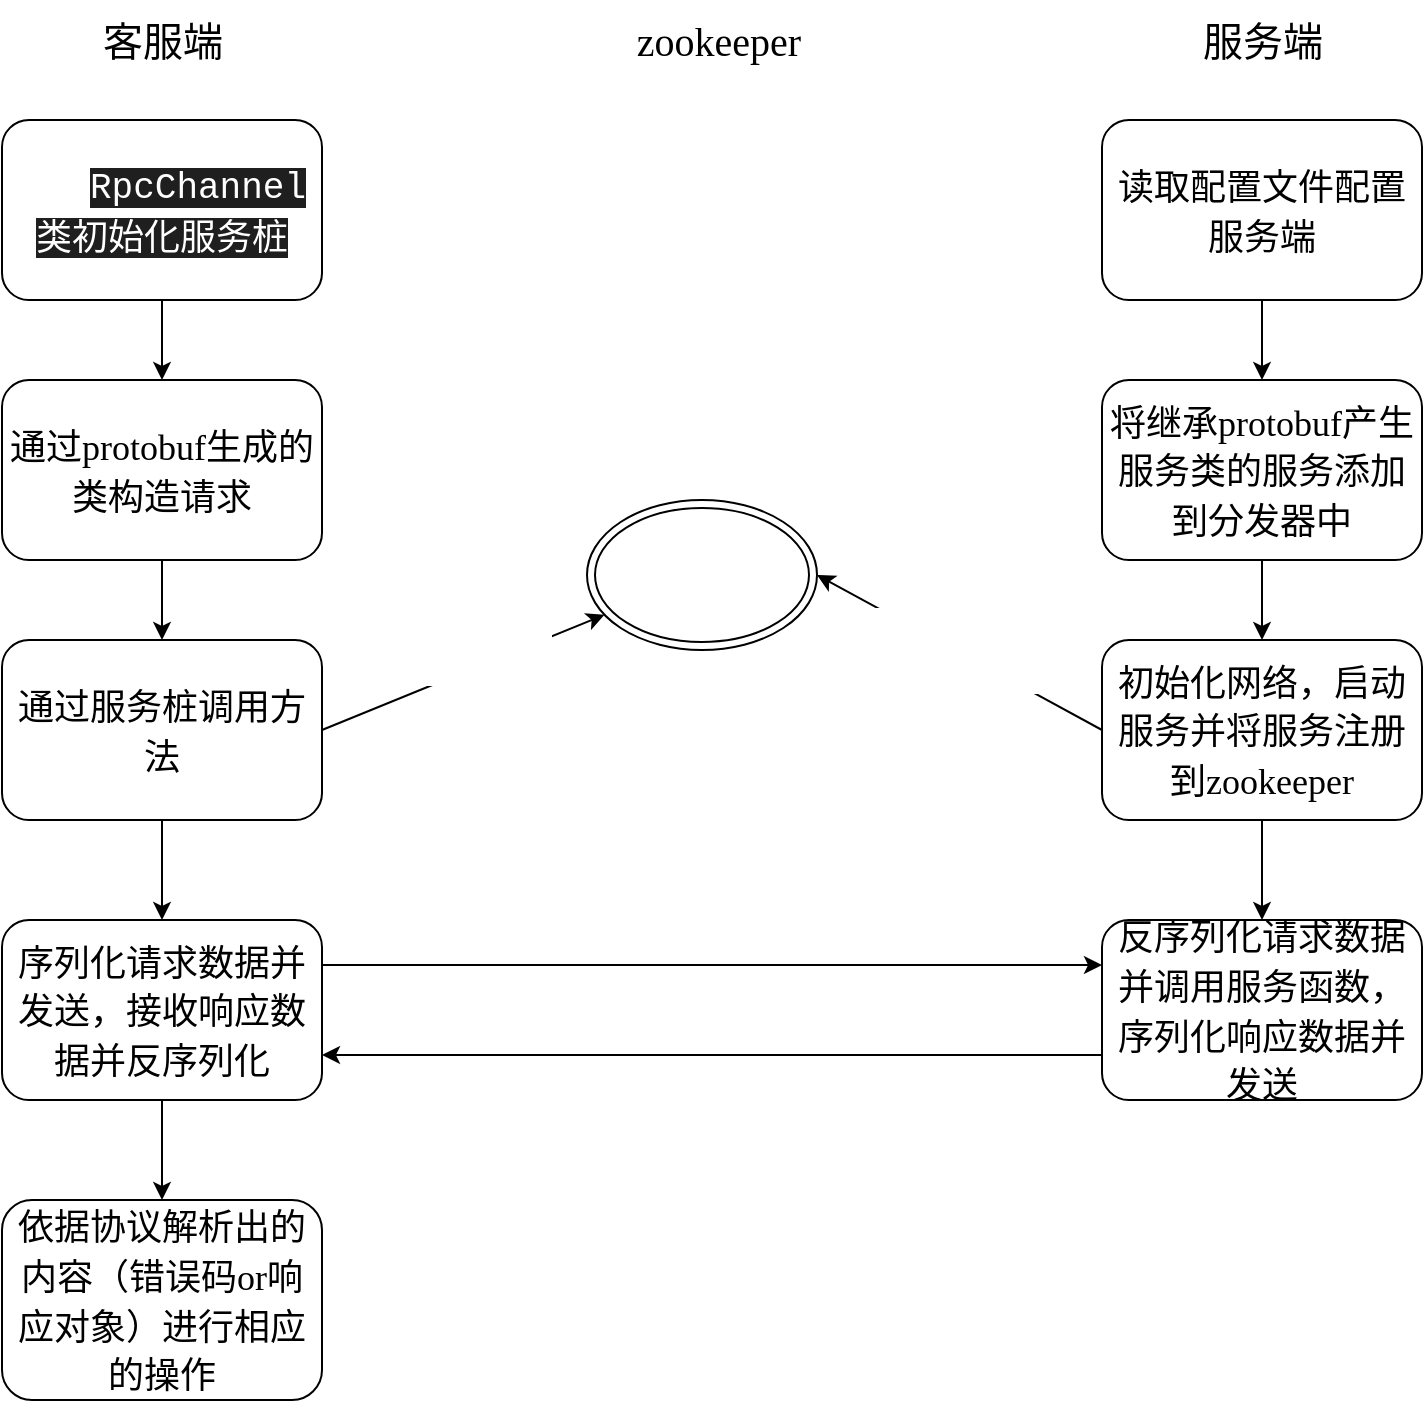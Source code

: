 <mxfile>
    <diagram id="L74JEpkO9DgpTOGVz_7I" name="第 1 页">
        <mxGraphModel dx="1129" dy="802" grid="1" gridSize="10" guides="1" tooltips="1" connect="1" arrows="1" fold="1" page="1" pageScale="1" pageWidth="827" pageHeight="1169" math="0" shadow="0">
            <root>
                <mxCell id="0"/>
                <mxCell id="1" parent="0"/>
                <mxCell id="3" value="客服端" style="text;html=1;align=center;verticalAlign=middle;resizable=0;points=[];autosize=1;strokeColor=none;fillColor=none;fontSize=20;fontFamily=Verdana;sketch=1;hachureGap=4;jiggle=2;curveFitting=1;rounded=0;" parent="1" vertex="1">
                    <mxGeometry x="90" y="80" width="80" height="40" as="geometry"/>
                </mxCell>
                <mxCell id="4" value="服务端" style="text;html=1;align=center;verticalAlign=middle;resizable=0;points=[];autosize=1;strokeColor=none;fillColor=none;fontSize=20;fontFamily=Verdana;sketch=1;hachureGap=4;jiggle=2;curveFitting=1;rounded=0;" parent="1" vertex="1">
                    <mxGeometry x="640" y="80" width="80" height="40" as="geometry"/>
                </mxCell>
                <mxCell id="5" value="zookeeper" style="text;html=1;align=center;verticalAlign=middle;resizable=0;points=[];autosize=1;strokeColor=none;fillColor=none;fontSize=20;fontFamily=Verdana;sketch=1;hachureGap=4;jiggle=2;curveFitting=1;rounded=0;" parent="1" vertex="1">
                    <mxGeometry x="342.5" y="80" width="130" height="40" as="geometry"/>
                </mxCell>
                <mxCell id="12" value="" style="edgeStyle=none;hachureGap=4;html=1;fontFamily=Garamond;fontSize=20;fontColor=#FFFFFF;" parent="1" source="8" target="10" edge="1">
                    <mxGeometry relative="1" as="geometry"/>
                </mxCell>
                <mxCell id="8" value="&lt;font color=&quot;#ffffff&quot; style=&quot;font-size: 18px;&quot;&gt;使用&lt;span style=&quot;background-color: rgb(31, 31, 31); font-family: Menlo, Monaco, &amp;quot;Courier New&amp;quot;, monospace;&quot;&gt;RpcChannel&lt;/span&gt;&lt;span style=&quot;background-color: rgb(31, 31, 31);&quot;&gt;类初始化服务桩&lt;/span&gt;&lt;/font&gt;" style="whiteSpace=wrap;html=1;rounded=1;hachureGap=4;fontFamily=Garamond;fontSize=20;fontSource=https%3A%2F%2Ffonts.googleapis.com%2Fcss%3Ffamily%3DArchitects%2BDaughter;" parent="1" vertex="1">
                    <mxGeometry x="50" y="140" width="160" height="90" as="geometry"/>
                </mxCell>
                <mxCell id="13" value="" style="edgeStyle=none;sketch=0;hachureGap=4;jiggle=2;curveFitting=1;html=1;fontFamily=Garamond;fontSize=20;fontColor=#FFFFFF;" parent="1" source="10" target="11" edge="1">
                    <mxGeometry relative="1" as="geometry"/>
                </mxCell>
                <mxCell id="10" value="&lt;font style=&quot;font-size: 18px;&quot;&gt;通过protobuf生成的类构造请求&lt;/font&gt;" style="whiteSpace=wrap;html=1;rounded=1;hachureGap=4;fontFamily=Garamond;fontSize=20;fontSource=https%3A%2F%2Ffonts.googleapis.com%2Fcss%3Ffamily%3DArchitects%2BDaughter;" parent="1" vertex="1">
                    <mxGeometry x="50" y="270" width="160" height="90" as="geometry"/>
                </mxCell>
                <mxCell id="17" style="edgeStyle=none;sketch=0;hachureGap=4;jiggle=2;curveFitting=1;html=1;exitX=1;exitY=0.5;exitDx=0;exitDy=0;fontFamily=Garamond;fontSize=12;fontColor=#FFFFFF;" parent="1" source="11" target="16" edge="1">
                    <mxGeometry relative="1" as="geometry"/>
                </mxCell>
                <mxCell id="18" value="从zookeeper中获取&lt;br&gt;服务的地址" style="edgeLabel;html=1;align=center;verticalAlign=middle;resizable=0;points=[];fontSize=12;fontFamily=Garamond;fontColor=#FFFFFF;" parent="17" vertex="1" connectable="0">
                    <mxGeometry x="0.163" relative="1" as="geometry">
                        <mxPoint x="-16" y="-4" as="offset"/>
                    </mxGeometry>
                </mxCell>
                <mxCell id="27" value="" style="edgeStyle=none;sketch=0;hachureGap=4;jiggle=2;curveFitting=1;html=1;fontFamily=Garamond;fontSize=12;fontColor=#FFFFFF;" parent="1" source="11" target="26" edge="1">
                    <mxGeometry relative="1" as="geometry"/>
                </mxCell>
                <mxCell id="11" value="&lt;font style=&quot;font-size: 18px;&quot;&gt;通过服务桩调用方法&lt;/font&gt;" style="whiteSpace=wrap;html=1;rounded=1;hachureGap=4;fontFamily=Garamond;fontSize=20;fontSource=https%3A%2F%2Ffonts.googleapis.com%2Fcss%3Ffamily%3DArchitects%2BDaughter;" parent="1" vertex="1">
                    <mxGeometry x="50" y="400" width="160" height="90" as="geometry"/>
                </mxCell>
                <mxCell id="16" value="&lt;font style=&quot;font-size: 12px;&quot;&gt;zookeeper文件配置中心&lt;/font&gt;" style="ellipse;shape=doubleEllipse;whiteSpace=wrap;html=1;sketch=0;hachureGap=4;jiggle=2;curveFitting=1;fontFamily=Garamond;fontSize=20;fontColor=#FFFFFF;" parent="1" vertex="1">
                    <mxGeometry x="342.5" y="330" width="115" height="75" as="geometry"/>
                </mxCell>
                <mxCell id="21" value="" style="edgeStyle=none;sketch=0;hachureGap=4;jiggle=2;curveFitting=1;html=1;fontFamily=Garamond;fontSize=18;fontColor=#FFFFFF;" parent="1" source="19" target="20" edge="1">
                    <mxGeometry relative="1" as="geometry"/>
                </mxCell>
                <mxCell id="19" value="&lt;font style=&quot;font-size: 18px;&quot;&gt;读取配置文件配置服务端&lt;/font&gt;" style="whiteSpace=wrap;html=1;rounded=1;hachureGap=4;fontFamily=Garamond;fontSize=20;fontSource=https%3A%2F%2Ffonts.googleapis.com%2Fcss%3Ffamily%3DArchitects%2BDaughter;" parent="1" vertex="1">
                    <mxGeometry x="600" y="140" width="160" height="90" as="geometry"/>
                </mxCell>
                <mxCell id="23" value="" style="edgeStyle=none;sketch=0;hachureGap=4;jiggle=2;curveFitting=1;html=1;fontFamily=Garamond;fontSize=18;fontColor=#FFFFFF;" parent="1" source="20" target="22" edge="1">
                    <mxGeometry relative="1" as="geometry"/>
                </mxCell>
                <mxCell id="20" value="&lt;font style=&quot;font-size: 18px;&quot;&gt;将继承protobuf产生服务类的服务添加到分发器中&lt;/font&gt;" style="whiteSpace=wrap;html=1;rounded=1;hachureGap=4;fontFamily=Garamond;fontSize=20;fontSource=https%3A%2F%2Ffonts.googleapis.com%2Fcss%3Ffamily%3DArchitects%2BDaughter;" parent="1" vertex="1">
                    <mxGeometry x="600" y="270" width="160" height="90" as="geometry"/>
                </mxCell>
                <mxCell id="24" style="edgeStyle=none;sketch=0;hachureGap=4;jiggle=2;curveFitting=1;html=1;exitX=0;exitY=0.5;exitDx=0;exitDy=0;entryX=1;entryY=0.5;entryDx=0;entryDy=0;fontFamily=Garamond;fontSize=18;fontColor=#FFFFFF;" parent="1" source="22" target="16" edge="1">
                    <mxGeometry relative="1" as="geometry"/>
                </mxCell>
                <mxCell id="25" value="&lt;font style=&quot;font-size: 12px;&quot;&gt;将服务端的服务注册&lt;br&gt;到zookeeper&lt;/font&gt;" style="edgeLabel;html=1;align=center;verticalAlign=middle;resizable=0;points=[];fontSize=18;fontFamily=Garamond;fontColor=#FFFFFF;" parent="24" vertex="1" connectable="0">
                    <mxGeometry x="-0.01" y="-2" relative="1" as="geometry">
                        <mxPoint as="offset"/>
                    </mxGeometry>
                </mxCell>
                <mxCell id="29" value="" style="edgeStyle=none;sketch=0;hachureGap=4;jiggle=2;curveFitting=1;html=1;fontFamily=Garamond;fontSize=12;fontColor=#FFFFFF;" parent="1" source="22" target="28" edge="1">
                    <mxGeometry relative="1" as="geometry"/>
                </mxCell>
                <mxCell id="22" value="&lt;span style=&quot;font-size: 18px;&quot;&gt;初始化网络，启动服务并将服务注册到zookeeper&lt;/span&gt;" style="whiteSpace=wrap;html=1;rounded=1;hachureGap=4;fontFamily=Garamond;fontSize=20;fontSource=https%3A%2F%2Ffonts.googleapis.com%2Fcss%3Ffamily%3DArchitects%2BDaughter;" parent="1" vertex="1">
                    <mxGeometry x="600" y="400" width="160" height="90" as="geometry"/>
                </mxCell>
                <mxCell id="31" value="" style="edgeStyle=none;sketch=0;hachureGap=4;jiggle=2;curveFitting=1;html=1;fontFamily=Garamond;fontSize=12;fontColor=#FFFFFF;" parent="1" source="26" target="30" edge="1">
                    <mxGeometry relative="1" as="geometry"/>
                </mxCell>
                <mxCell id="33" style="edgeStyle=none;sketch=0;hachureGap=4;jiggle=2;curveFitting=1;html=1;exitX=1;exitY=0.25;exitDx=0;exitDy=0;entryX=0;entryY=0.25;entryDx=0;entryDy=0;fontFamily=Garamond;fontSize=12;fontColor=#FFFFFF;" parent="1" source="26" target="28" edge="1">
                    <mxGeometry relative="1" as="geometry"/>
                </mxCell>
                <mxCell id="26" value="&lt;span style=&quot;font-size: 18px;&quot;&gt;序列化请求数据并发送，接收响应数据并反序列化&lt;/span&gt;" style="whiteSpace=wrap;html=1;rounded=1;hachureGap=4;fontFamily=Garamond;fontSize=20;fontSource=https%3A%2F%2Ffonts.googleapis.com%2Fcss%3Ffamily%3DArchitects%2BDaughter;" parent="1" vertex="1">
                    <mxGeometry x="50" y="540" width="160" height="90" as="geometry"/>
                </mxCell>
                <mxCell id="34" style="edgeStyle=none;sketch=0;hachureGap=4;jiggle=2;curveFitting=1;html=1;exitX=0;exitY=0.75;exitDx=0;exitDy=0;entryX=1;entryY=0.75;entryDx=0;entryDy=0;fontFamily=Garamond;fontSize=12;fontColor=#FFFFFF;" parent="1" source="28" target="26" edge="1">
                    <mxGeometry relative="1" as="geometry"/>
                </mxCell>
                <mxCell id="28" value="&lt;span style=&quot;font-size: 18px;&quot;&gt;反序列化请求数据并调用服务函数，序列化响应数据并发送&lt;/span&gt;" style="whiteSpace=wrap;html=1;rounded=1;hachureGap=4;fontFamily=Garamond;fontSize=20;fontSource=https%3A%2F%2Ffonts.googleapis.com%2Fcss%3Ffamily%3DArchitects%2BDaughter;" parent="1" vertex="1">
                    <mxGeometry x="600" y="540" width="160" height="90" as="geometry"/>
                </mxCell>
                <mxCell id="30" value="&lt;span style=&quot;font-size: 18px;&quot;&gt;依据协议解析出的内容（错误码or响应对象）进行相应的操作&lt;/span&gt;" style="whiteSpace=wrap;html=1;rounded=1;hachureGap=4;fontFamily=Garamond;fontSize=20;fontSource=https%3A%2F%2Ffonts.googleapis.com%2Fcss%3Ffamily%3DArchitects%2BDaughter;" parent="1" vertex="1">
                    <mxGeometry x="50" y="680" width="160" height="100" as="geometry"/>
                </mxCell>
            </root>
        </mxGraphModel>
    </diagram>
</mxfile>